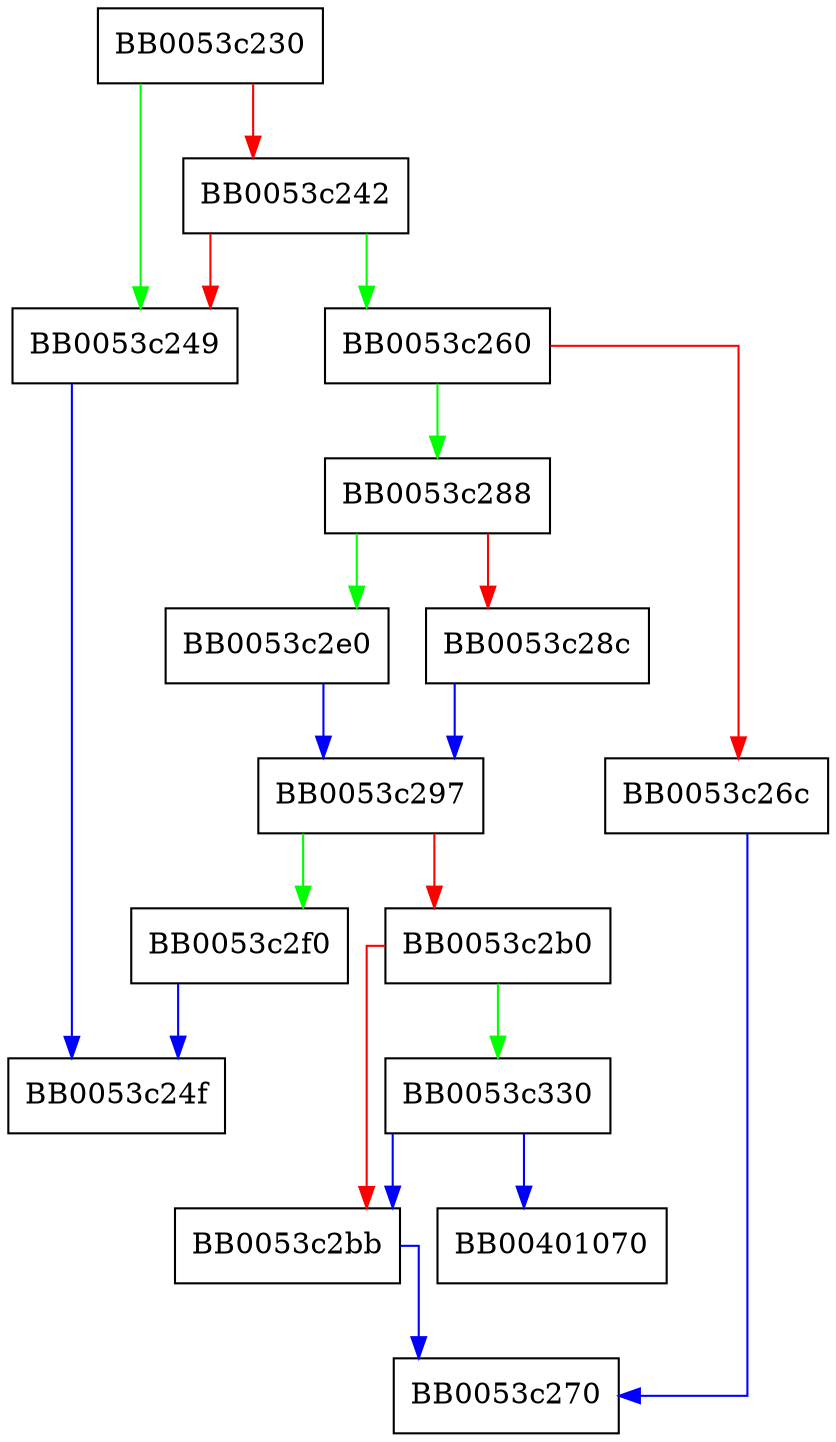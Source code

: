 digraph BN_CTX_start {
  node [shape="box"];
  graph [splines=ortho];
  BB0053c230 -> BB0053c249 [color="green"];
  BB0053c230 -> BB0053c242 [color="red"];
  BB0053c242 -> BB0053c260 [color="green"];
  BB0053c242 -> BB0053c249 [color="red"];
  BB0053c249 -> BB0053c24f [color="blue"];
  BB0053c260 -> BB0053c288 [color="green"];
  BB0053c260 -> BB0053c26c [color="red"];
  BB0053c26c -> BB0053c270 [color="blue"];
  BB0053c288 -> BB0053c2e0 [color="green"];
  BB0053c288 -> BB0053c28c [color="red"];
  BB0053c28c -> BB0053c297 [color="blue"];
  BB0053c297 -> BB0053c2f0 [color="green"];
  BB0053c297 -> BB0053c2b0 [color="red"];
  BB0053c2b0 -> BB0053c330 [color="green"];
  BB0053c2b0 -> BB0053c2bb [color="red"];
  BB0053c2bb -> BB0053c270 [color="blue"];
  BB0053c2e0 -> BB0053c297 [color="blue"];
  BB0053c2f0 -> BB0053c24f [color="blue"];
  BB0053c330 -> BB00401070 [color="blue"];
  BB0053c330 -> BB0053c2bb [color="blue"];
}